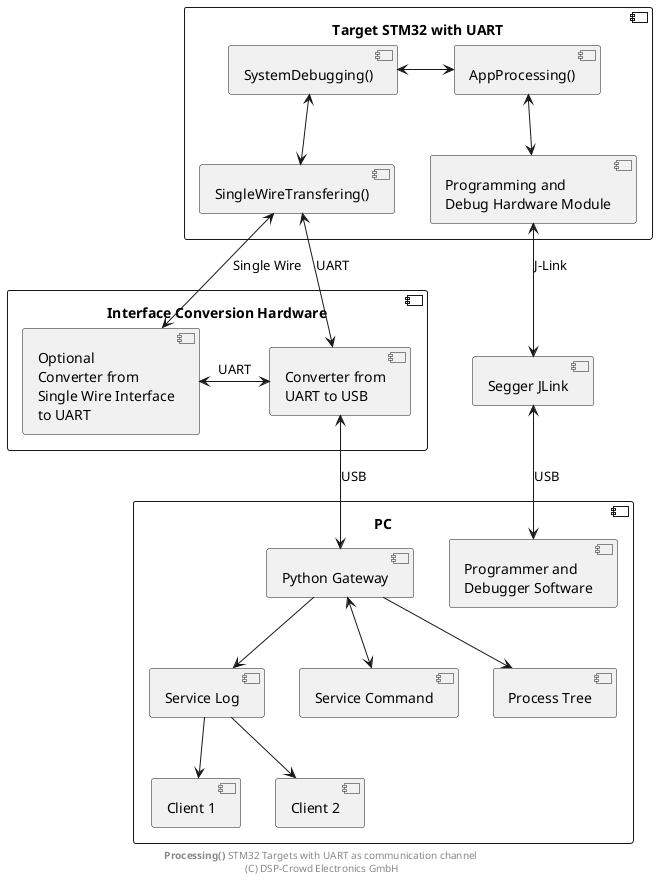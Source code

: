 

@startuml

' skinparam linetype ortho

component PC as pc {
  component "Python Gateway" as gw
  
  component "Service Log" as log
  component "Service Command" as cmd
  component "Process Tree" as tree
  
  component "Client 1" as clt1
  component "Client 2" as clt2
  
  component "Programmer and\nDebugger Software" as dbgPc
}

component "Interface Conversion Hardware" as cnvt {
  component "Optional\nConverter from\nSingle Wire Interface\nto UART" as cnvt1
  component "Converter from\nUART to USB" as cnvt2
}

component "Segger JLink" as seg

component "Target STM32 with UART" as trg {
  component "SystemDebugging()" as dbg
  component "SingleWireTransfering()" as swt
  component "Programming and\nDebug Hardware Module" as segInt
  component "AppProcessing()" as app
}

dbg <--> swt
dbg <-> app
app <--> segInt

gw -[hidden]r- dbgPc

swt -[hidden]r- segInt

swt <--> cnvt1 : Single Wire
swt <--> cnvt2 : UART

cnvt1 <-> cnvt2 : UART
cnvt2 <--> gw : USB

segInt <--> seg : J-Link

seg <--> dbgPc : USB

gw --> log
gw <--> cmd
gw --> tree

log --> clt1
log --> clt2

footer **Processing()** STM32 Targets with UART as communication channel \n(C) DSP-Crowd Electronics GmbH

@enduml

